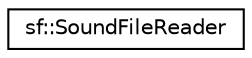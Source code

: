 digraph "Graphical Class Hierarchy"
{
  edge [fontname="Helvetica",fontsize="10",labelfontname="Helvetica",labelfontsize="10"];
  node [fontname="Helvetica",fontsize="10",shape=record];
  rankdir="LR";
  Node0 [label="sf::SoundFileReader",height=0.2,width=0.4,color="black", fillcolor="white", style="filled",URL="$classsf_1_1_sound_file_reader.html",tooltip="Abstract base class for sound file decoding. "];
}
